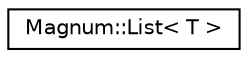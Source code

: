 digraph "圖形化之類別階層"
{
  edge [fontname="Helvetica",fontsize="10",labelfontname="Helvetica",labelfontsize="10"];
  node [fontname="Helvetica",fontsize="10",shape=record];
  rankdir="LR";
  Node1 [label="Magnum::List\< T \>",height=0.2,width=0.4,color="black", fillcolor="white", style="filled",URL="$class_magnum_1_1_list.html"];
}
